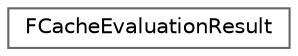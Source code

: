 digraph "Graphical Class Hierarchy"
{
 // INTERACTIVE_SVG=YES
 // LATEX_PDF_SIZE
  bgcolor="transparent";
  edge [fontname=Helvetica,fontsize=10,labelfontname=Helvetica,labelfontsize=10];
  node [fontname=Helvetica,fontsize=10,shape=box,height=0.2,width=0.4];
  rankdir="LR";
  Node0 [id="Node000000",label="FCacheEvaluationResult",height=0.2,width=0.4,color="grey40", fillcolor="white", style="filled",URL="$d7/d6b/structFCacheEvaluationResult.html",tooltip=" "];
}
